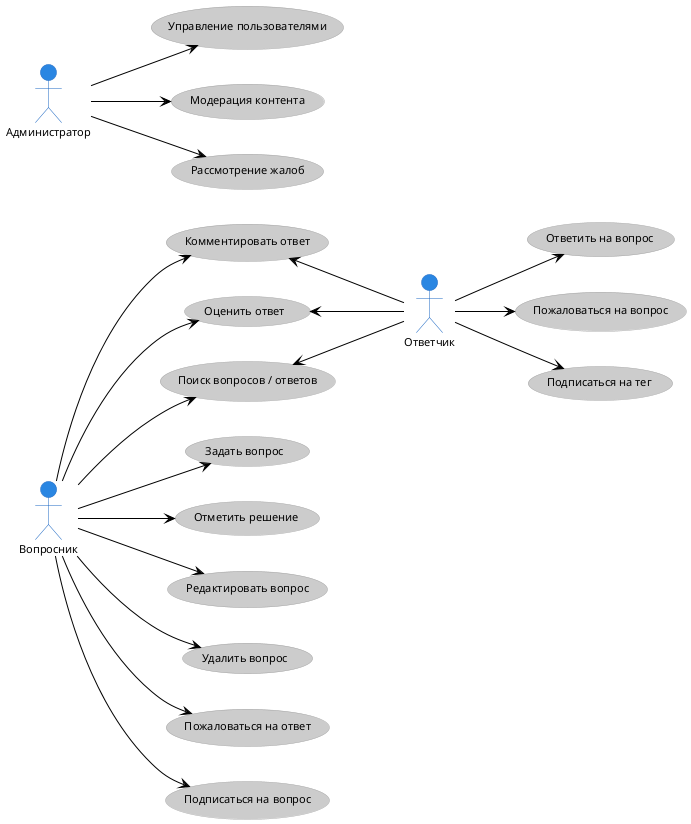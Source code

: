 ﻿@startuml
!theme reddress-lightblue
left to right direction
"Вопросник" as Questioner
"Ответчик" as Answerer
"Администратор" as Admin

usecase (Задать вопрос) as UC1
usecase (Поиск вопросов / ответов) as UC2
usecase (Оценить ответ) as UC3
usecase (Отметить решение) as UC4
usecase (Редактировать вопрос) as UC5
usecase (Удалить вопрос) as UC6
usecase (Комментировать ответ) as UC7
usecase (Пожаловаться на ответ) as UC8

usecase (Ответить на вопрос) as UC9
usecase (Пожаловаться на вопрос) as UC10

usecase (Управление пользователями) as UC11
usecase (Модерация контента) as UC12
usecase (Рассмотрение жалоб) as UC13

usecase (Подписаться на тег) AS UC14
usecase (Подписаться на вопрос) AS UC15

Questioner --> UC1
Questioner --> UC2
Questioner --> UC3
Questioner --> UC4
Questioner --> UC5
Questioner --> UC6
Questioner --> UC7
Questioner --> UC8
Questioner --> UC15

Answerer -up-> UC2
Answerer -up-> UC3
Answerer -up-> UC7
Answerer --> UC14
Answerer --> UC9
Answerer --> UC10

Admin --> UC11
Admin --> UC12
Admin --> UC13

@enduml